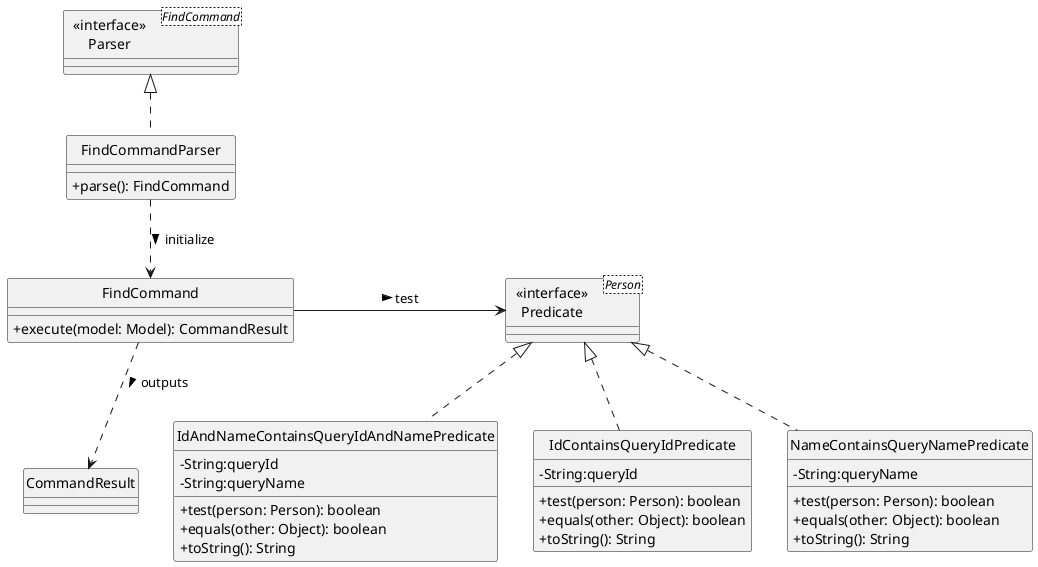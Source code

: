 @startuml
hide circle
skinparam classAttributeIconSize 0

Class "  <<interface>>  \nParser" as Parser<FindCommand>
Class FindCommandParser {
    +parse(): FindCommand
}

class "  <<interface>>  \nPredicate" as Predicate<Person>
class IdAndNameContainsQueryIdAndNamePredicate{
    -String:queryId
    -String:queryName
    +test(person: Person): boolean
    +equals(other: Object): boolean
    +toString(): String
}
class IdContainsQueryIdPredicate{
    -String:queryId
    +test(person: Person): boolean
    +equals(other: Object): boolean
    +toString(): String
}
class NameContainsQueryNamePredicate{
    -String:queryName
    +test(person: Person): boolean
    +equals(other: Object): boolean
    +toString(): String
}

class FindCommand{
    +execute(model: Model): CommandResult
}

class CommandResult

IdAndNameContainsQueryIdAndNamePredicate .up.|> Predicate
IdContainsQueryIdPredicate .up.|> Predicate
NameContainsQueryNamePredicate .up.|> Predicate


FindCommandParser .up.|> Parser

FindCommandParser .down.> FindCommand: initialize >
FindCommand -right-> Predicate: test >

FindCommand .down.> CommandResult: outputs >


@enduml
